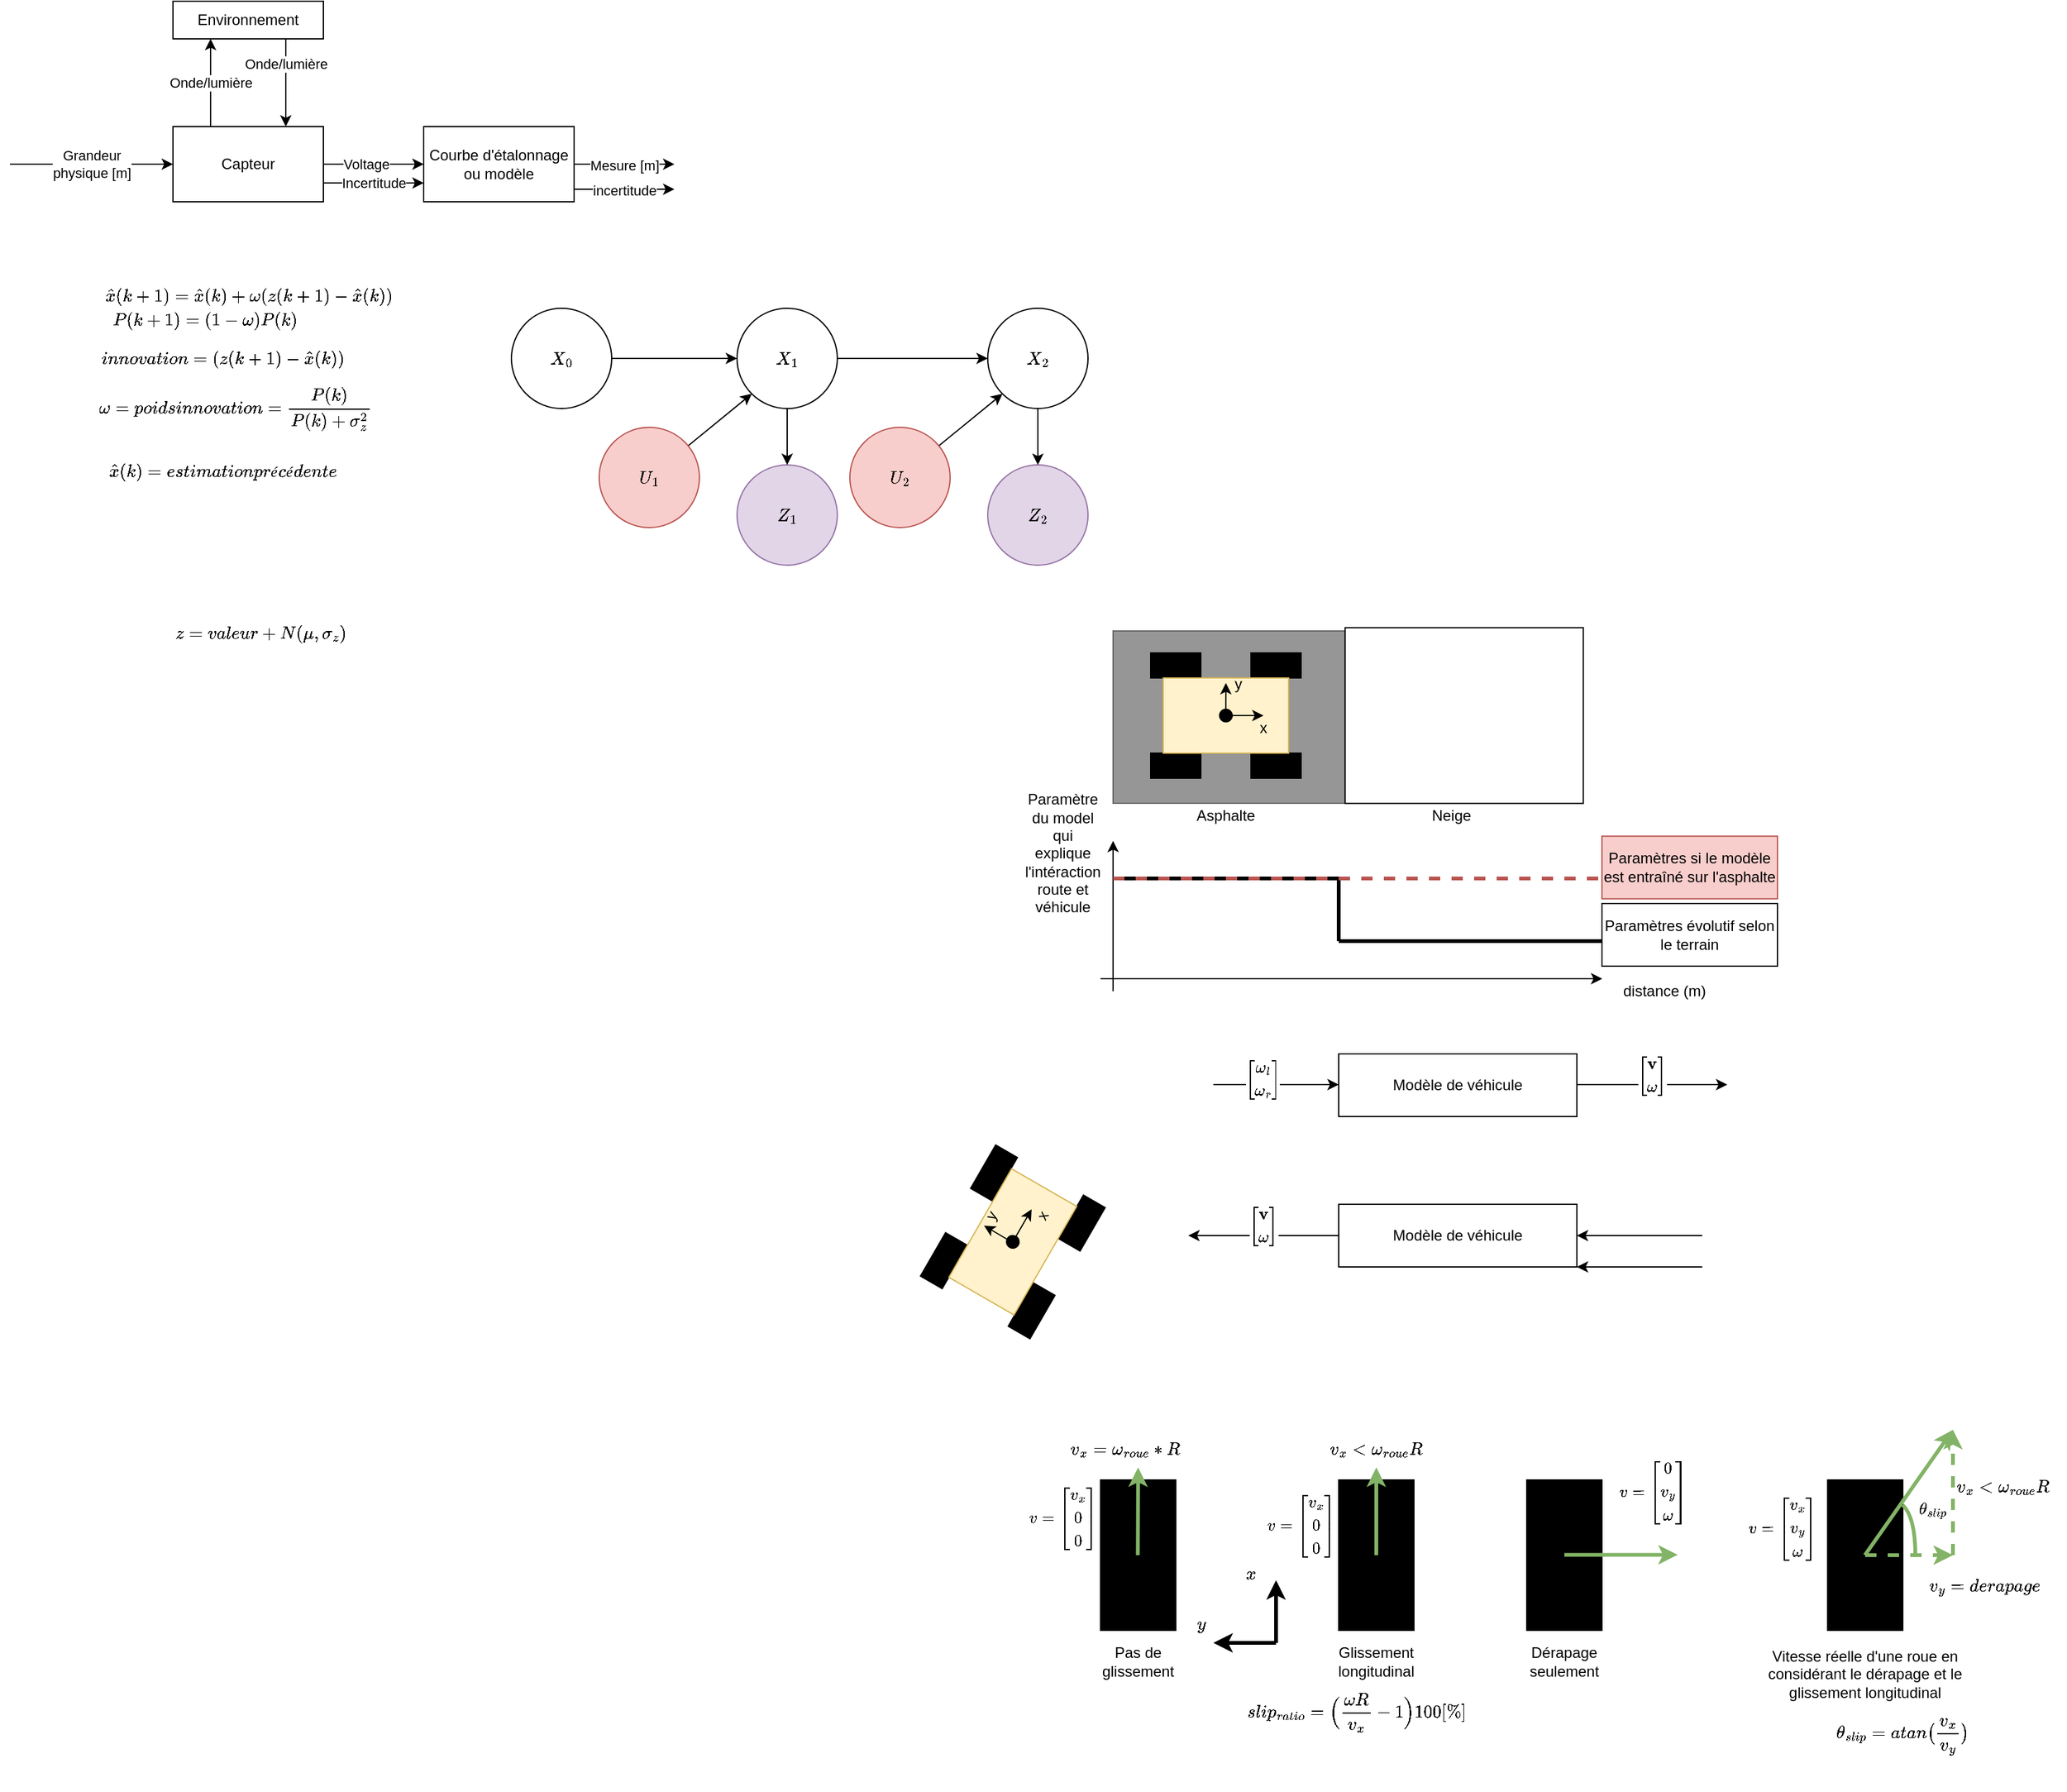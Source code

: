 <mxfile version="20.8.5" type="github">
  <diagram id="xbzJvvQROZEklqqwHJPy" name="Page-1">
    <mxGraphModel dx="1766" dy="650" grid="1" gridSize="10" guides="1" tooltips="1" connect="1" arrows="1" fold="1" page="1" pageScale="1" pageWidth="827" pageHeight="1169" math="1" shadow="0">
      <root>
        <mxCell id="0" />
        <mxCell id="1" parent="0" />
        <mxCell id="_u33kkMeH_GjYBAgUgvF-1" value="" style="rounded=0;whiteSpace=wrap;html=1;rotation=90;fillColor=#969696;fontColor=#333333;strokeColor=#666666;" parent="1" vertex="1">
          <mxGeometry x="116.25" y="556.25" width="137.5" height="190" as="geometry" />
        </mxCell>
        <mxCell id="_u33kkMeH_GjYBAgUgvF-3" value="" style="rounded=0;whiteSpace=wrap;html=1;rotation=90;" parent="1" vertex="1">
          <mxGeometry x="300" y="555" width="140.25" height="190" as="geometry" />
        </mxCell>
        <mxCell id="_u33kkMeH_GjYBAgUgvF-11" value="" style="group" parent="1" vertex="1" connectable="0">
          <mxGeometry x="120" y="600" width="120" height="100" as="geometry" />
        </mxCell>
        <mxCell id="_u33kkMeH_GjYBAgUgvF-4" value="" style="rounded=0;whiteSpace=wrap;html=1;fillColor=#000000;" parent="_u33kkMeH_GjYBAgUgvF-11" vertex="1">
          <mxGeometry width="40" height="20" as="geometry" />
        </mxCell>
        <mxCell id="_u33kkMeH_GjYBAgUgvF-5" value="" style="rounded=0;whiteSpace=wrap;html=1;fillColor=#000000;" parent="_u33kkMeH_GjYBAgUgvF-11" vertex="1">
          <mxGeometry x="80" width="40" height="20" as="geometry" />
        </mxCell>
        <mxCell id="_u33kkMeH_GjYBAgUgvF-8" value="" style="rounded=0;whiteSpace=wrap;html=1;fillColor=#000000;" parent="_u33kkMeH_GjYBAgUgvF-11" vertex="1">
          <mxGeometry y="80" width="40" height="20" as="geometry" />
        </mxCell>
        <mxCell id="_u33kkMeH_GjYBAgUgvF-9" value="" style="rounded=0;whiteSpace=wrap;html=1;fillColor=#000000;" parent="_u33kkMeH_GjYBAgUgvF-11" vertex="1">
          <mxGeometry x="80" y="80" width="40" height="20" as="geometry" />
        </mxCell>
        <mxCell id="_u33kkMeH_GjYBAgUgvF-10" value="" style="rounded=0;whiteSpace=wrap;html=1;fillColor=#fff2cc;strokeColor=#d6b656;" parent="_u33kkMeH_GjYBAgUgvF-11" vertex="1">
          <mxGeometry x="10" y="20" width="100" height="60" as="geometry" />
        </mxCell>
        <mxCell id="_u33kkMeH_GjYBAgUgvF-27" value="" style="ellipse;whiteSpace=wrap;html=1;aspect=fixed;fillColor=#000000;" parent="_u33kkMeH_GjYBAgUgvF-11" vertex="1">
          <mxGeometry x="55" y="45" width="10" height="10" as="geometry" />
        </mxCell>
        <mxCell id="_u33kkMeH_GjYBAgUgvF-35" value="" style="endArrow=classic;html=1;rounded=0;" parent="_u33kkMeH_GjYBAgUgvF-11" source="_u33kkMeH_GjYBAgUgvF-27" edge="1">
          <mxGeometry width="50" height="50" relative="1" as="geometry">
            <mxPoint x="90" y="120" as="sourcePoint" />
            <mxPoint x="90" y="50" as="targetPoint" />
          </mxGeometry>
        </mxCell>
        <mxCell id="_u33kkMeH_GjYBAgUgvF-36" value="" style="endArrow=classic;html=1;rounded=0;" parent="_u33kkMeH_GjYBAgUgvF-11" edge="1">
          <mxGeometry x="-1" y="15" width="50" height="50" relative="1" as="geometry">
            <mxPoint x="59.88" y="55.0" as="sourcePoint" />
            <mxPoint x="60" y="24" as="targetPoint" />
            <mxPoint as="offset" />
          </mxGeometry>
        </mxCell>
        <mxCell id="_u33kkMeH_GjYBAgUgvF-37" value="x" style="text;html=1;strokeColor=none;fillColor=none;align=center;verticalAlign=middle;whiteSpace=wrap;rounded=0;" parent="_u33kkMeH_GjYBAgUgvF-11" vertex="1">
          <mxGeometry x="60" y="45" width="60" height="30" as="geometry" />
        </mxCell>
        <mxCell id="_u33kkMeH_GjYBAgUgvF-38" value="y" style="text;html=1;strokeColor=none;fillColor=none;align=center;verticalAlign=middle;whiteSpace=wrap;rounded=0;" parent="_u33kkMeH_GjYBAgUgvF-11" vertex="1">
          <mxGeometry x="40" y="10" width="60" height="30" as="geometry" />
        </mxCell>
        <mxCell id="_u33kkMeH_GjYBAgUgvF-12" value="" style="endArrow=classic;html=1;rounded=0;" parent="1" edge="1">
          <mxGeometry width="50" height="50" relative="1" as="geometry">
            <mxPoint x="80" y="860" as="sourcePoint" />
            <mxPoint x="480.25" y="860" as="targetPoint" />
          </mxGeometry>
        </mxCell>
        <mxCell id="_u33kkMeH_GjYBAgUgvF-13" value="" style="endArrow=classic;html=1;rounded=0;" parent="1" edge="1">
          <mxGeometry width="50" height="50" relative="1" as="geometry">
            <mxPoint x="90" y="870" as="sourcePoint" />
            <mxPoint x="90" y="750" as="targetPoint" />
          </mxGeometry>
        </mxCell>
        <mxCell id="_u33kkMeH_GjYBAgUgvF-14" value="Paramètre du model qui explique l&#39;intéraction route et véhicule" style="text;html=1;strokeColor=none;fillColor=none;align=center;verticalAlign=middle;whiteSpace=wrap;rounded=0;" parent="1" vertex="1">
          <mxGeometry x="20" y="720" width="60" height="80" as="geometry" />
        </mxCell>
        <mxCell id="_u33kkMeH_GjYBAgUgvF-15" value="distance (m)" style="text;html=1;strokeColor=none;fillColor=none;align=center;verticalAlign=middle;whiteSpace=wrap;rounded=0;" parent="1" vertex="1">
          <mxGeometry x="480" y="860" width="100" height="20" as="geometry" />
        </mxCell>
        <mxCell id="_u33kkMeH_GjYBAgUgvF-16" value="Neige" style="text;html=1;strokeColor=none;fillColor=none;align=center;verticalAlign=middle;whiteSpace=wrap;rounded=0;" parent="1" vertex="1">
          <mxGeometry x="330" y="715" width="60" height="30" as="geometry" />
        </mxCell>
        <mxCell id="_u33kkMeH_GjYBAgUgvF-17" value="Asphalte" style="text;html=1;strokeColor=none;fillColor=none;align=center;verticalAlign=middle;whiteSpace=wrap;rounded=0;" parent="1" vertex="1">
          <mxGeometry x="150" y="715" width="60" height="30" as="geometry" />
        </mxCell>
        <mxCell id="_u33kkMeH_GjYBAgUgvF-18" value="" style="endArrow=none;html=1;rounded=0;strokeWidth=3;" parent="1" edge="1">
          <mxGeometry width="50" height="50" relative="1" as="geometry">
            <mxPoint x="90" y="780" as="sourcePoint" />
            <mxPoint x="270" y="780" as="targetPoint" />
          </mxGeometry>
        </mxCell>
        <mxCell id="_u33kkMeH_GjYBAgUgvF-19" value="" style="endArrow=none;html=1;rounded=0;strokeWidth=3;" parent="1" edge="1">
          <mxGeometry width="50" height="50" relative="1" as="geometry">
            <mxPoint x="270" y="830" as="sourcePoint" />
            <mxPoint x="480" y="830" as="targetPoint" />
          </mxGeometry>
        </mxCell>
        <mxCell id="_u33kkMeH_GjYBAgUgvF-20" value="" style="endArrow=none;html=1;rounded=0;strokeWidth=3;" parent="1" edge="1">
          <mxGeometry width="50" height="50" relative="1" as="geometry">
            <mxPoint x="270" y="830" as="sourcePoint" />
            <mxPoint x="270" y="780" as="targetPoint" />
          </mxGeometry>
        </mxCell>
        <mxCell id="_u33kkMeH_GjYBAgUgvF-50" value="" style="endArrow=none;html=1;rounded=0;strokeWidth=3;fillColor=#f8cecc;strokeColor=#b85450;dashed=1;" parent="1" edge="1">
          <mxGeometry width="50" height="50" relative="1" as="geometry">
            <mxPoint x="90" y="780" as="sourcePoint" />
            <mxPoint x="480" y="780" as="targetPoint" />
          </mxGeometry>
        </mxCell>
        <mxCell id="_u33kkMeH_GjYBAgUgvF-51" value="Paramètres si le modèle est entraîné sur l&#39;asphalte" style="text;html=1;strokeColor=#b85450;fillColor=#f8cecc;align=center;verticalAlign=middle;whiteSpace=wrap;rounded=0;" parent="1" vertex="1">
          <mxGeometry x="480" y="746.25" width="140" height="50" as="geometry" />
        </mxCell>
        <mxCell id="_u33kkMeH_GjYBAgUgvF-52" value="Paramètres évolutif selon le terrain" style="text;html=1;align=center;verticalAlign=middle;whiteSpace=wrap;rounded=0;strokeColor=default;fillColor=default;" parent="1" vertex="1">
          <mxGeometry x="480" y="800" width="140" height="50" as="geometry" />
        </mxCell>
        <mxCell id="hM9hAGtArGgsAycG0NxB-7" value="" style="group;rotation=-60;" parent="1" vertex="1" connectable="0">
          <mxGeometry x="-50" y="1020" width="120" height="100" as="geometry" />
        </mxCell>
        <mxCell id="hM9hAGtArGgsAycG0NxB-8" value="" style="rounded=0;whiteSpace=wrap;html=1;fillColor=#000000;rotation=-60;" parent="hM9hAGtArGgsAycG0NxB-7" vertex="1">
          <mxGeometry x="-15" y="55" width="40" height="20" as="geometry" />
        </mxCell>
        <mxCell id="hM9hAGtArGgsAycG0NxB-9" value="" style="rounded=0;whiteSpace=wrap;html=1;fillColor=#000000;rotation=-60;" parent="hM9hAGtArGgsAycG0NxB-7" vertex="1">
          <mxGeometry x="25" y="-15" width="40" height="20" as="geometry" />
        </mxCell>
        <mxCell id="hM9hAGtArGgsAycG0NxB-10" value="" style="rounded=0;whiteSpace=wrap;html=1;fillColor=#000000;rotation=-60;" parent="hM9hAGtArGgsAycG0NxB-7" vertex="1">
          <mxGeometry x="55" y="95" width="40" height="20" as="geometry" />
        </mxCell>
        <mxCell id="hM9hAGtArGgsAycG0NxB-11" value="" style="rounded=0;whiteSpace=wrap;html=1;fillColor=#000000;rotation=-60;" parent="hM9hAGtArGgsAycG0NxB-7" vertex="1">
          <mxGeometry x="95" y="25" width="40" height="20" as="geometry" />
        </mxCell>
        <mxCell id="hM9hAGtArGgsAycG0NxB-12" value="" style="rounded=0;whiteSpace=wrap;html=1;fillColor=#fff2cc;strokeColor=#d6b656;rotation=-60;" parent="hM9hAGtArGgsAycG0NxB-7" vertex="1">
          <mxGeometry x="10" y="20" width="100" height="60" as="geometry" />
        </mxCell>
        <mxCell id="hM9hAGtArGgsAycG0NxB-13" value="" style="ellipse;whiteSpace=wrap;html=1;aspect=fixed;fillColor=#000000;rotation=-60;" parent="hM9hAGtArGgsAycG0NxB-7" vertex="1">
          <mxGeometry x="55" y="45" width="10" height="10" as="geometry" />
        </mxCell>
        <mxCell id="hM9hAGtArGgsAycG0NxB-14" value="" style="endArrow=classic;html=1;rounded=0;" parent="hM9hAGtArGgsAycG0NxB-7" source="hM9hAGtArGgsAycG0NxB-13" edge="1">
          <mxGeometry width="50" height="50" relative="1" as="geometry">
            <mxPoint x="136" y="59" as="sourcePoint" />
            <mxPoint x="75" y="24" as="targetPoint" />
          </mxGeometry>
        </mxCell>
        <mxCell id="hM9hAGtArGgsAycG0NxB-15" value="" style="endArrow=classic;html=1;rounded=0;" parent="hM9hAGtArGgsAycG0NxB-7" edge="1">
          <mxGeometry x="-1" y="15" width="50" height="50" relative="1" as="geometry">
            <mxPoint x="64" y="53" as="sourcePoint" />
            <mxPoint x="37" y="37" as="targetPoint" />
            <mxPoint as="offset" />
          </mxGeometry>
        </mxCell>
        <mxCell id="hM9hAGtArGgsAycG0NxB-16" value="x" style="text;html=1;strokeColor=none;fillColor=none;align=center;verticalAlign=middle;whiteSpace=wrap;rounded=0;rotation=-60;" parent="hM9hAGtArGgsAycG0NxB-7" vertex="1">
          <mxGeometry x="54" y="14" width="60" height="30" as="geometry" />
        </mxCell>
        <mxCell id="hM9hAGtArGgsAycG0NxB-17" value="y" style="text;html=1;strokeColor=none;fillColor=none;align=center;verticalAlign=middle;whiteSpace=wrap;rounded=0;rotation=-60;" parent="hM9hAGtArGgsAycG0NxB-7" vertex="1">
          <mxGeometry x="13" y="14" width="60" height="30" as="geometry" />
        </mxCell>
        <mxCell id="hM9hAGtArGgsAycG0NxB-18" value="Modèle de véhicule" style="rounded=0;whiteSpace=wrap;html=1;" parent="1" vertex="1">
          <mxGeometry x="270" y="1040" width="190" height="50" as="geometry" />
        </mxCell>
        <mxCell id="hM9hAGtArGgsAycG0NxB-19" value="" style="endArrow=none;html=1;rounded=0;entryX=0;entryY=0.5;entryDx=0;entryDy=0;endFill=0;startArrow=classic;startFill=1;" parent="1" target="hM9hAGtArGgsAycG0NxB-18" edge="1">
          <mxGeometry width="50" height="50" relative="1" as="geometry">
            <mxPoint x="150" y="1065.0" as="sourcePoint" />
            <mxPoint x="200" y="1050" as="targetPoint" />
          </mxGeometry>
        </mxCell>
        <mxCell id="hM9hAGtArGgsAycG0NxB-20" value="&lt;div&gt;$$\begin{bmatrix} \textbf{v} \\ \omega \end{bmatrix}$$&lt;/div&gt;&lt;div&gt;&lt;br&gt;&lt;br&gt;&lt;/div&gt;" style="edgeLabel;html=1;align=center;verticalAlign=middle;resizable=0;points=[];" parent="hM9hAGtArGgsAycG0NxB-19" vertex="1" connectable="0">
          <mxGeometry x="-0.437" y="3" relative="1" as="geometry">
            <mxPoint x="26" y="8" as="offset" />
          </mxGeometry>
        </mxCell>
        <mxCell id="hM9hAGtArGgsAycG0NxB-21" value="" style="endArrow=none;html=1;rounded=0;exitX=1;exitY=0.5;exitDx=0;exitDy=0;startArrow=classic;startFill=1;endFill=0;" parent="1" source="hM9hAGtArGgsAycG0NxB-18" edge="1">
          <mxGeometry width="50" height="50" relative="1" as="geometry">
            <mxPoint x="530" y="1090" as="sourcePoint" />
            <mxPoint x="560" y="1065.0" as="targetPoint" />
          </mxGeometry>
        </mxCell>
        <mxCell id="hM9hAGtArGgsAycG0NxB-22" value="" style="endArrow=none;html=1;rounded=0;exitX=1;exitY=0.5;exitDx=0;exitDy=0;startArrow=classic;startFill=1;endFill=0;" parent="1" edge="1">
          <mxGeometry width="50" height="50" relative="1" as="geometry">
            <mxPoint x="460" y="1090.0" as="sourcePoint" />
            <mxPoint x="560" y="1090.0" as="targetPoint" />
          </mxGeometry>
        </mxCell>
        <mxCell id="rAYKp1PFXodsirJzPJTn-1" value="" style="rounded=0;whiteSpace=wrap;html=1;rotation=-90;fillColor=#000000;" parent="1" vertex="1">
          <mxGeometry x="50" y="1290" width="120" height="60" as="geometry" />
        </mxCell>
        <mxCell id="rAYKp1PFXodsirJzPJTn-2" value="" style="endArrow=classic;html=1;rounded=0;strokeWidth=3;fillColor=#d5e8d4;strokeColor=#82b366;" parent="1" edge="1">
          <mxGeometry width="50" height="50" relative="1" as="geometry">
            <mxPoint x="109.71" y="1320" as="sourcePoint" />
            <mxPoint x="110" y="1250" as="targetPoint" />
          </mxGeometry>
        </mxCell>
        <mxCell id="rAYKp1PFXodsirJzPJTn-4" value="$$ v = \begin{bmatrix} v_x \\ 0 \\ 0 \end{bmatrix}$$" style="edgeLabel;html=1;align=center;verticalAlign=middle;resizable=0;points=[];" parent="rAYKp1PFXodsirJzPJTn-2" vertex="1" connectable="0">
          <mxGeometry x="-0.144" y="-2" relative="1" as="geometry">
            <mxPoint x="-62" as="offset" />
          </mxGeometry>
        </mxCell>
        <mxCell id="rAYKp1PFXodsirJzPJTn-5" value="Pas de glissement" style="text;html=1;strokeColor=none;fillColor=none;align=center;verticalAlign=middle;whiteSpace=wrap;rounded=0;" parent="1" vertex="1">
          <mxGeometry x="70" y="1390" width="80" height="30" as="geometry" />
        </mxCell>
        <mxCell id="rAYKp1PFXodsirJzPJTn-8" value="$$v_x = \omega_{roue} * R $$" style="text;html=1;strokeColor=none;fillColor=none;align=center;verticalAlign=middle;whiteSpace=wrap;rounded=0;" parent="1" vertex="1">
          <mxGeometry x="70" y="1220" width="60" height="30" as="geometry" />
        </mxCell>
        <mxCell id="rAYKp1PFXodsirJzPJTn-9" value="c" style="rounded=0;whiteSpace=wrap;html=1;rotation=-90;fillColor=#000000;" parent="1" vertex="1">
          <mxGeometry x="240" y="1290" width="120" height="60" as="geometry" />
        </mxCell>
        <mxCell id="rAYKp1PFXodsirJzPJTn-10" value="" style="endArrow=classic;html=1;rounded=0;strokeWidth=3;fillColor=#d5e8d4;strokeColor=#82b366;" parent="1" edge="1">
          <mxGeometry width="50" height="50" relative="1" as="geometry">
            <mxPoint x="300" y="1320" as="sourcePoint" />
            <mxPoint x="300" y="1250" as="targetPoint" />
          </mxGeometry>
        </mxCell>
        <mxCell id="rAYKp1PFXodsirJzPJTn-11" value="$$ v = \begin{bmatrix} v_x \\ 0 \\ 0 \end{bmatrix}$$" style="edgeLabel;html=1;align=center;verticalAlign=middle;resizable=0;points=[];" parent="rAYKp1PFXodsirJzPJTn-10" vertex="1" connectable="0">
          <mxGeometry x="-0.144" y="-2" relative="1" as="geometry">
            <mxPoint x="-62" y="6" as="offset" />
          </mxGeometry>
        </mxCell>
        <mxCell id="rAYKp1PFXodsirJzPJTn-12" value="Glissement longitudinal" style="text;html=1;strokeColor=none;fillColor=none;align=center;verticalAlign=middle;whiteSpace=wrap;rounded=0;" parent="1" vertex="1">
          <mxGeometry x="260" y="1390" width="80" height="30" as="geometry" />
        </mxCell>
        <mxCell id="rAYKp1PFXodsirJzPJTn-13" value="$$v_x &amp;lt; \omega_{roue} R$$" style="text;html=1;strokeColor=none;fillColor=none;align=center;verticalAlign=middle;whiteSpace=wrap;rounded=0;" parent="1" vertex="1">
          <mxGeometry x="270" y="1220" width="60" height="30" as="geometry" />
        </mxCell>
        <mxCell id="rAYKp1PFXodsirJzPJTn-14" value="c" style="rounded=0;whiteSpace=wrap;html=1;rotation=-90;fillColor=#000000;" parent="1" vertex="1">
          <mxGeometry x="390" y="1290" width="120" height="60" as="geometry" />
        </mxCell>
        <mxCell id="rAYKp1PFXodsirJzPJTn-16" value="Dérapage seulement" style="text;html=1;strokeColor=none;fillColor=none;align=center;verticalAlign=middle;whiteSpace=wrap;rounded=0;" parent="1" vertex="1">
          <mxGeometry x="410" y="1390" width="80" height="30" as="geometry" />
        </mxCell>
        <mxCell id="rAYKp1PFXodsirJzPJTn-20" value="" style="endArrow=classic;html=1;rounded=0;strokeWidth=3;fillColor=#d5e8d4;strokeColor=#82b366;" parent="1" edge="1">
          <mxGeometry width="50" height="50" relative="1" as="geometry">
            <mxPoint x="450" y="1319.71" as="sourcePoint" />
            <mxPoint x="540.48" y="1319.71" as="targetPoint" />
          </mxGeometry>
        </mxCell>
        <mxCell id="rAYKp1PFXodsirJzPJTn-21" value="$$ v = \begin{bmatrix} 0 \\ v_y \\ \omega \end{bmatrix}$$" style="edgeLabel;html=1;align=center;verticalAlign=middle;resizable=0;points=[];" parent="rAYKp1PFXodsirJzPJTn-20" vertex="1" connectable="0">
          <mxGeometry x="-0.144" y="-2" relative="1" as="geometry">
            <mxPoint x="31" y="-52" as="offset" />
          </mxGeometry>
        </mxCell>
        <mxCell id="rAYKp1PFXodsirJzPJTn-36" value="c" style="rounded=0;whiteSpace=wrap;html=1;rotation=-90;fillColor=#000000;" parent="1" vertex="1">
          <mxGeometry x="630" y="1290" width="120" height="60" as="geometry" />
        </mxCell>
        <mxCell id="rAYKp1PFXodsirJzPJTn-39" value="Vitesse réelle d&#39;une roue en considérant le dérapage et le glissement longitudinal" style="text;html=1;strokeColor=none;fillColor=none;align=center;verticalAlign=middle;whiteSpace=wrap;rounded=0;" parent="1" vertex="1">
          <mxGeometry x="610" y="1400" width="160" height="30" as="geometry" />
        </mxCell>
        <mxCell id="rAYKp1PFXodsirJzPJTn-40" value="$$v_x &amp;lt; \omega_{roue} R&amp;nbsp; $$" style="text;html=1;strokeColor=none;fillColor=none;align=center;verticalAlign=middle;whiteSpace=wrap;rounded=0;" parent="1" vertex="1">
          <mxGeometry x="770" y="1250" width="60" height="30" as="geometry" />
        </mxCell>
        <mxCell id="rAYKp1PFXodsirJzPJTn-47" value="" style="group" parent="1" vertex="1" connectable="0">
          <mxGeometry x="689.76" y="1220" width="70.24" height="100" as="geometry" />
        </mxCell>
        <mxCell id="rAYKp1PFXodsirJzPJTn-43" value="" style="endArrow=classic;html=1;rounded=0;strokeWidth=3;fillColor=#d5e8d4;strokeColor=#82b366;dashed=1;" parent="rAYKp1PFXodsirJzPJTn-47" edge="1">
          <mxGeometry width="50" height="50" relative="1" as="geometry">
            <mxPoint x="70.24" y="100" as="sourcePoint" />
            <mxPoint x="70.24" as="targetPoint" />
          </mxGeometry>
        </mxCell>
        <mxCell id="rAYKp1PFXodsirJzPJTn-37" value="" style="endArrow=classic;html=1;rounded=0;strokeWidth=3;fillColor=#d5e8d4;strokeColor=#82b366;" parent="rAYKp1PFXodsirJzPJTn-47" edge="1">
          <mxGeometry width="50" height="50" relative="1" as="geometry">
            <mxPoint y="100" as="sourcePoint" />
            <mxPoint x="70.24" as="targetPoint" />
          </mxGeometry>
        </mxCell>
        <mxCell id="rAYKp1PFXodsirJzPJTn-38" value="$$ v = \begin{bmatrix} v_x \\ v_y \\ \omega \end{bmatrix}$$" style="edgeLabel;html=1;align=center;verticalAlign=middle;resizable=0;points=[];" parent="rAYKp1PFXodsirJzPJTn-37" vertex="1" connectable="0">
          <mxGeometry x="-0.144" y="-2" relative="1" as="geometry">
            <mxPoint x="-98" y="21" as="offset" />
          </mxGeometry>
        </mxCell>
        <mxCell id="rAYKp1PFXodsirJzPJTn-44" value="" style="endArrow=classic;html=1;rounded=0;strokeWidth=3;fillColor=#d5e8d4;strokeColor=#82b366;dashed=1;" parent="rAYKp1PFXodsirJzPJTn-47" edge="1">
          <mxGeometry width="50" height="50" relative="1" as="geometry">
            <mxPoint x="0.24" y="100" as="sourcePoint" />
            <mxPoint x="70.24" y="100" as="targetPoint" />
          </mxGeometry>
        </mxCell>
        <mxCell id="rAYKp1PFXodsirJzPJTn-49" value="$$v_y = derapage$$ " style="text;html=1;align=center;verticalAlign=middle;resizable=0;points=[];autosize=1;strokeColor=none;fillColor=none;" parent="1" vertex="1">
          <mxGeometry x="720" y="1330" width="130" height="30" as="geometry" />
        </mxCell>
        <mxCell id="rAYKp1PFXodsirJzPJTn-54" value="" style="group" parent="1" vertex="1" connectable="0">
          <mxGeometry x="130" y="1320" width="100" height="70" as="geometry" />
        </mxCell>
        <mxCell id="rAYKp1PFXodsirJzPJTn-50" value="" style="endArrow=classic;html=1;rounded=0;strokeWidth=3;" parent="rAYKp1PFXodsirJzPJTn-54" edge="1">
          <mxGeometry width="50" height="50" relative="1" as="geometry">
            <mxPoint x="90" y="70" as="sourcePoint" />
            <mxPoint x="40" y="70" as="targetPoint" />
          </mxGeometry>
        </mxCell>
        <mxCell id="rAYKp1PFXodsirJzPJTn-51" value="" style="endArrow=classic;html=1;rounded=0;strokeWidth=3;" parent="rAYKp1PFXodsirJzPJTn-54" edge="1">
          <mxGeometry width="50" height="50" relative="1" as="geometry">
            <mxPoint x="90" y="70" as="sourcePoint" />
            <mxPoint x="90" y="20" as="targetPoint" />
          </mxGeometry>
        </mxCell>
        <mxCell id="rAYKp1PFXodsirJzPJTn-52" value="$$x$$" style="text;html=1;strokeColor=none;fillColor=none;align=center;verticalAlign=middle;whiteSpace=wrap;rounded=0;" parent="rAYKp1PFXodsirJzPJTn-54" vertex="1">
          <mxGeometry x="40" width="60" height="30" as="geometry" />
        </mxCell>
        <mxCell id="rAYKp1PFXodsirJzPJTn-53" value="$$y$$" style="text;html=1;align=center;verticalAlign=middle;resizable=0;points=[];autosize=1;strokeColor=none;fillColor=none;" parent="rAYKp1PFXodsirJzPJTn-54" vertex="1">
          <mxGeometry y="40" width="60" height="30" as="geometry" />
        </mxCell>
        <mxCell id="rAYKp1PFXodsirJzPJTn-56" value="" style="curved=1;endArrow=none;html=1;rounded=0;strokeWidth=3;startArrow=none;startFill=0;endFill=0;fillColor=#d5e8d4;strokeColor=#82b366;" parent="1" edge="1">
          <mxGeometry width="50" height="50" relative="1" as="geometry">
            <mxPoint x="730" y="1320" as="sourcePoint" />
            <mxPoint x="720" y="1280" as="targetPoint" />
            <Array as="points">
              <mxPoint x="730" y="1290" />
            </Array>
          </mxGeometry>
        </mxCell>
        <mxCell id="rAYKp1PFXodsirJzPJTn-57" value="$$&amp;nbsp; \theta_{slip}$$" style="edgeLabel;html=1;align=center;verticalAlign=middle;resizable=0;points=[];" parent="rAYKp1PFXodsirJzPJTn-56" vertex="1" connectable="0">
          <mxGeometry x="0.151" y="2" relative="1" as="geometry">
            <mxPoint x="16" y="-11" as="offset" />
          </mxGeometry>
        </mxCell>
        <mxCell id="rAYKp1PFXodsirJzPJTn-58" value="&lt;div&gt;$$slip_{ratio} = \Bigl( \frac{ \omega R}{v_x} -1 \Bigl)&amp;nbsp; 100 [\%] $$&lt;/div&gt;" style="text;html=1;strokeColor=none;fillColor=none;align=center;verticalAlign=middle;whiteSpace=wrap;rounded=0;" parent="1" vertex="1">
          <mxGeometry x="253.75" y="1430" width="60" height="30" as="geometry" />
        </mxCell>
        <mxCell id="rAYKp1PFXodsirJzPJTn-61" value="$$ \theta_{slip} = atan \bigl( \frac {v_x}{v_y} \bigl) $$" style="text;html=1;strokeColor=none;fillColor=none;align=center;verticalAlign=middle;whiteSpace=wrap;rounded=0;" parent="1" vertex="1">
          <mxGeometry x="689.76" y="1450" width="60" height="30" as="geometry" />
        </mxCell>
        <mxCell id="rAYKp1PFXodsirJzPJTn-62" value="" style="endArrow=classic;html=1;rounded=0;exitX=1;exitY=0.5;exitDx=0;exitDy=0;" parent="1" edge="1">
          <mxGeometry width="50" height="50" relative="1" as="geometry">
            <mxPoint x="170" y="944.5" as="sourcePoint" />
            <mxPoint x="270" y="944.5" as="targetPoint" />
          </mxGeometry>
        </mxCell>
        <mxCell id="rAYKp1PFXodsirJzPJTn-63" value="&lt;div&gt;$$\begin{bmatrix} \omega_l \\ \omega_r \end{bmatrix}$$&lt;/div&gt;&lt;div&gt;&lt;br&gt;&lt;br&gt;&lt;br&gt;&lt;/div&gt;" style="edgeLabel;html=1;align=center;verticalAlign=middle;resizable=0;points=[];" parent="rAYKp1PFXodsirJzPJTn-62" vertex="1" connectable="0">
          <mxGeometry x="-0.223" y="-1" relative="1" as="geometry">
            <mxPoint y="14" as="offset" />
          </mxGeometry>
        </mxCell>
        <mxCell id="hM9hAGtArGgsAycG0NxB-1" value="Modèle de véhicule" style="rounded=0;whiteSpace=wrap;html=1;" parent="1" vertex="1">
          <mxGeometry x="270" y="920" width="190" height="50" as="geometry" />
        </mxCell>
        <mxCell id="rAYKp1PFXodsirJzPJTn-64" value="" style="endArrow=classic;html=1;rounded=0;entryX=0;entryY=0.5;entryDx=0;entryDy=0;" parent="1" edge="1">
          <mxGeometry width="50" height="50" relative="1" as="geometry">
            <mxPoint x="460" y="944.5" as="sourcePoint" />
            <mxPoint x="580" y="944.5" as="targetPoint" />
          </mxGeometry>
        </mxCell>
        <mxCell id="rAYKp1PFXodsirJzPJTn-65" value="&lt;div&gt;$$\begin{bmatrix} \textbf{v} \\ \omega \end{bmatrix}$$&lt;/div&gt;&lt;div&gt;&lt;br&gt;&lt;br&gt;&lt;/div&gt;" style="edgeLabel;html=1;align=center;verticalAlign=middle;resizable=0;points=[];" parent="rAYKp1PFXodsirJzPJTn-64" vertex="1" connectable="0">
          <mxGeometry x="-0.437" y="3" relative="1" as="geometry">
            <mxPoint x="26" y="8" as="offset" />
          </mxGeometry>
        </mxCell>
        <mxCell id="R2D5xYTk3tAo-KN3pnE3-7" value="Onde/lumière" style="edgeStyle=orthogonalEdgeStyle;rounded=0;orthogonalLoop=1;jettySize=auto;html=1;entryX=0.25;entryY=1;entryDx=0;entryDy=0;" edge="1" parent="1" source="R2D5xYTk3tAo-KN3pnE3-1" target="R2D5xYTk3tAo-KN3pnE3-6">
          <mxGeometry relative="1" as="geometry">
            <Array as="points">
              <mxPoint x="-630" y="130" />
              <mxPoint x="-630" y="130" />
            </Array>
          </mxGeometry>
        </mxCell>
        <mxCell id="R2D5xYTk3tAo-KN3pnE3-9" style="edgeStyle=orthogonalEdgeStyle;rounded=0;orthogonalLoop=1;jettySize=auto;html=1;entryX=0;entryY=0.5;entryDx=0;entryDy=0;" edge="1" parent="1" source="R2D5xYTk3tAo-KN3pnE3-1" target="R2D5xYTk3tAo-KN3pnE3-11">
          <mxGeometry relative="1" as="geometry">
            <mxPoint x="-460" y="210" as="targetPoint" />
          </mxGeometry>
        </mxCell>
        <mxCell id="R2D5xYTk3tAo-KN3pnE3-10" value="Voltage " style="edgeLabel;html=1;align=center;verticalAlign=middle;resizable=0;points=[];" vertex="1" connectable="0" parent="R2D5xYTk3tAo-KN3pnE3-9">
          <mxGeometry x="-0.305" relative="1" as="geometry">
            <mxPoint x="6" as="offset" />
          </mxGeometry>
        </mxCell>
        <mxCell id="R2D5xYTk3tAo-KN3pnE3-14" style="edgeStyle=orthogonalEdgeStyle;rounded=0;orthogonalLoop=1;jettySize=auto;html=1;entryX=0;entryY=0.75;entryDx=0;entryDy=0;" edge="1" parent="1" source="R2D5xYTk3tAo-KN3pnE3-1" target="R2D5xYTk3tAo-KN3pnE3-11">
          <mxGeometry relative="1" as="geometry">
            <Array as="points">
              <mxPoint x="-520" y="225" />
              <mxPoint x="-520" y="225" />
            </Array>
          </mxGeometry>
        </mxCell>
        <mxCell id="R2D5xYTk3tAo-KN3pnE3-15" value="Incertitude" style="edgeLabel;html=1;align=center;verticalAlign=middle;resizable=0;points=[];" vertex="1" connectable="0" parent="R2D5xYTk3tAo-KN3pnE3-14">
          <mxGeometry x="-0.376" relative="1" as="geometry">
            <mxPoint x="15" as="offset" />
          </mxGeometry>
        </mxCell>
        <mxCell id="R2D5xYTk3tAo-KN3pnE3-1" value="Capteur" style="rounded=0;whiteSpace=wrap;html=1;" vertex="1" parent="1">
          <mxGeometry x="-660" y="180" width="120" height="60" as="geometry" />
        </mxCell>
        <mxCell id="R2D5xYTk3tAo-KN3pnE3-2" value="Grandeur &lt;br&gt;physique [m]" style="endArrow=classic;html=1;rounded=0;entryX=0;entryY=0.5;entryDx=0;entryDy=0;" edge="1" parent="1" target="R2D5xYTk3tAo-KN3pnE3-1">
          <mxGeometry width="50" height="50" relative="1" as="geometry">
            <mxPoint x="-790" y="210" as="sourcePoint" />
            <mxPoint x="-700" y="200" as="targetPoint" />
          </mxGeometry>
        </mxCell>
        <mxCell id="R2D5xYTk3tAo-KN3pnE3-8" value="Onde/lumière" style="edgeStyle=orthogonalEdgeStyle;rounded=0;orthogonalLoop=1;jettySize=auto;html=1;entryX=0.75;entryY=0;entryDx=0;entryDy=0;" edge="1" parent="1" source="R2D5xYTk3tAo-KN3pnE3-6" target="R2D5xYTk3tAo-KN3pnE3-1">
          <mxGeometry x="-0.429" relative="1" as="geometry">
            <Array as="points">
              <mxPoint x="-570" y="130" />
              <mxPoint x="-570" y="130" />
            </Array>
            <mxPoint as="offset" />
          </mxGeometry>
        </mxCell>
        <mxCell id="R2D5xYTk3tAo-KN3pnE3-6" value="Environnement" style="rounded=0;whiteSpace=wrap;html=1;" vertex="1" parent="1">
          <mxGeometry x="-660" y="80" width="120" height="30" as="geometry" />
        </mxCell>
        <mxCell id="R2D5xYTk3tAo-KN3pnE3-13" value="Mesure [m]" style="edgeStyle=orthogonalEdgeStyle;rounded=0;orthogonalLoop=1;jettySize=auto;html=1;" edge="1" parent="1" source="R2D5xYTk3tAo-KN3pnE3-11">
          <mxGeometry relative="1" as="geometry">
            <mxPoint x="-260" y="210" as="targetPoint" />
            <mxPoint as="offset" />
          </mxGeometry>
        </mxCell>
        <mxCell id="R2D5xYTk3tAo-KN3pnE3-18" style="edgeStyle=orthogonalEdgeStyle;rounded=0;orthogonalLoop=1;jettySize=auto;html=1;" edge="1" parent="1" source="R2D5xYTk3tAo-KN3pnE3-11">
          <mxGeometry relative="1" as="geometry">
            <mxPoint x="-260" y="230" as="targetPoint" />
            <Array as="points">
              <mxPoint x="-320" y="230" />
              <mxPoint x="-320" y="230" />
            </Array>
          </mxGeometry>
        </mxCell>
        <mxCell id="R2D5xYTk3tAo-KN3pnE3-19" value="incertitude" style="edgeLabel;html=1;align=center;verticalAlign=middle;resizable=0;points=[];" vertex="1" connectable="0" parent="R2D5xYTk3tAo-KN3pnE3-18">
          <mxGeometry x="-0.271" y="-1" relative="1" as="geometry">
            <mxPoint x="11" as="offset" />
          </mxGeometry>
        </mxCell>
        <mxCell id="R2D5xYTk3tAo-KN3pnE3-11" value="Courbe d&#39;étalonnage ou modèle" style="rounded=0;whiteSpace=wrap;html=1;" vertex="1" parent="1">
          <mxGeometry x="-460" y="180" width="120" height="60" as="geometry" />
        </mxCell>
        <mxCell id="R2D5xYTk3tAo-KN3pnE3-20" value="&amp;nbsp;" style="text;whiteSpace=wrap;html=1;" vertex="1" parent="1">
          <mxGeometry x="-490" y="200" width="40" height="40" as="geometry" />
        </mxCell>
        <mxCell id="R2D5xYTk3tAo-KN3pnE3-22" value="&amp;nbsp;" style="text;whiteSpace=wrap;html=1;" vertex="1" parent="1">
          <mxGeometry x="-510" y="260" width="40" height="40" as="geometry" />
        </mxCell>
        <mxCell id="R2D5xYTk3tAo-KN3pnE3-23" value="$$ \hat{x}(k+1)= \hat{x} (k) + \omega (z(k+1) - \hat{x} (k))$$" style="text;html=1;align=center;verticalAlign=middle;resizable=0;points=[];autosize=1;strokeColor=none;fillColor=none;" vertex="1" parent="1">
          <mxGeometry x="-770" y="300" width="340" height="30" as="geometry" />
        </mxCell>
        <mxCell id="R2D5xYTk3tAo-KN3pnE3-24" value="$$innovation = (z(k+1) - \hat{x} (k))$$" style="text;html=1;strokeColor=none;fillColor=none;align=center;verticalAlign=middle;whiteSpace=wrap;rounded=0;" vertex="1" parent="1">
          <mxGeometry x="-650" y="350" width="60" height="30" as="geometry" />
        </mxCell>
        <mxCell id="R2D5xYTk3tAo-KN3pnE3-26" value="$$ \omega = poids&amp;nbsp; innovation =&amp;nbsp; \frac{P(k)}{P(k)+\sigma_z^2}$$ " style="text;html=1;strokeColor=none;fillColor=none;align=center;verticalAlign=middle;whiteSpace=wrap;rounded=0;" vertex="1" parent="1">
          <mxGeometry x="-640" y="390" width="60" height="30" as="geometry" />
        </mxCell>
        <mxCell id="R2D5xYTk3tAo-KN3pnE3-28" value="$$\hat{x}(k) =estimation précédente$$" style="text;html=1;strokeColor=none;fillColor=none;align=center;verticalAlign=middle;whiteSpace=wrap;rounded=0;" vertex="1" parent="1">
          <mxGeometry x="-650" y="440" width="60" height="30" as="geometry" />
        </mxCell>
        <mxCell id="R2D5xYTk3tAo-KN3pnE3-33" value="$$ P(k+1) = (1-\omega) P(k)$$" style="text;html=1;align=center;verticalAlign=middle;resizable=0;points=[];autosize=1;strokeColor=none;fillColor=none;" vertex="1" parent="1">
          <mxGeometry x="-730" y="320" width="190" height="30" as="geometry" />
        </mxCell>
        <mxCell id="R2D5xYTk3tAo-KN3pnE3-34" value="$$z = valeur + N(\mu,\sigma_z)$$" style="text;html=1;align=center;verticalAlign=middle;resizable=0;points=[];autosize=1;strokeColor=none;fillColor=none;" vertex="1" parent="1">
          <mxGeometry x="-690" y="570" width="200" height="30" as="geometry" />
        </mxCell>
        <mxCell id="R2D5xYTk3tAo-KN3pnE3-35" value="$$X_0$$" style="ellipse;whiteSpace=wrap;html=1;aspect=fixed;" vertex="1" parent="1">
          <mxGeometry x="-390" y="325" width="80" height="80" as="geometry" />
        </mxCell>
        <mxCell id="R2D5xYTk3tAo-KN3pnE3-36" value="$$X_1$$" style="ellipse;whiteSpace=wrap;html=1;aspect=fixed;" vertex="1" parent="1">
          <mxGeometry x="-210" y="325" width="80" height="80" as="geometry" />
        </mxCell>
        <mxCell id="R2D5xYTk3tAo-KN3pnE3-40" style="edgeStyle=orthogonalEdgeStyle;rounded=0;orthogonalLoop=1;jettySize=auto;html=1;" edge="1" parent="1" source="R2D5xYTk3tAo-KN3pnE3-35" target="R2D5xYTk3tAo-KN3pnE3-36">
          <mxGeometry relative="1" as="geometry" />
        </mxCell>
        <mxCell id="R2D5xYTk3tAo-KN3pnE3-37" value="$$Z_1$$" style="ellipse;whiteSpace=wrap;html=1;aspect=fixed;fillColor=#e1d5e7;strokeColor=#9673a6;" vertex="1" parent="1">
          <mxGeometry x="-210" y="450" width="80" height="80" as="geometry" />
        </mxCell>
        <mxCell id="R2D5xYTk3tAo-KN3pnE3-42" value="" style="edgeStyle=none;rounded=0;orthogonalLoop=1;jettySize=auto;html=1;" edge="1" parent="1" source="R2D5xYTk3tAo-KN3pnE3-36" target="R2D5xYTk3tAo-KN3pnE3-37">
          <mxGeometry relative="1" as="geometry" />
        </mxCell>
        <mxCell id="R2D5xYTk3tAo-KN3pnE3-41" style="rounded=0;orthogonalLoop=1;jettySize=auto;html=1;entryX=0;entryY=1;entryDx=0;entryDy=0;" edge="1" parent="1" source="R2D5xYTk3tAo-KN3pnE3-39" target="R2D5xYTk3tAo-KN3pnE3-36">
          <mxGeometry relative="1" as="geometry" />
        </mxCell>
        <mxCell id="R2D5xYTk3tAo-KN3pnE3-39" value="$$U_1$$" style="ellipse;whiteSpace=wrap;html=1;aspect=fixed;fillColor=#f8cecc;strokeColor=#b85450;" vertex="1" parent="1">
          <mxGeometry x="-320" y="420" width="80" height="80" as="geometry" />
        </mxCell>
        <mxCell id="R2D5xYTk3tAo-KN3pnE3-50" value="" style="edgeStyle=none;rounded=0;orthogonalLoop=1;jettySize=auto;html=1;entryX=0;entryY=0.5;entryDx=0;entryDy=0;" edge="1" parent="1" source="R2D5xYTk3tAo-KN3pnE3-36" target="R2D5xYTk3tAo-KN3pnE3-46">
          <mxGeometry relative="1" as="geometry">
            <mxPoint x="-50.0" y="365" as="targetPoint" />
          </mxGeometry>
        </mxCell>
        <mxCell id="R2D5xYTk3tAo-KN3pnE3-46" value="$$X_2$$" style="ellipse;whiteSpace=wrap;html=1;aspect=fixed;" vertex="1" parent="1">
          <mxGeometry x="-10" y="325" width="80" height="80" as="geometry" />
        </mxCell>
        <mxCell id="R2D5xYTk3tAo-KN3pnE3-47" value="$$Z_2$$" style="ellipse;whiteSpace=wrap;html=1;aspect=fixed;fillColor=#e1d5e7;strokeColor=#9673a6;" vertex="1" parent="1">
          <mxGeometry x="-10" y="450" width="80" height="80" as="geometry" />
        </mxCell>
        <mxCell id="R2D5xYTk3tAo-KN3pnE3-45" value="" style="edgeStyle=none;rounded=0;orthogonalLoop=1;jettySize=auto;html=1;" edge="1" parent="1" source="R2D5xYTk3tAo-KN3pnE3-46" target="R2D5xYTk3tAo-KN3pnE3-47">
          <mxGeometry relative="1" as="geometry" />
        </mxCell>
        <mxCell id="R2D5xYTk3tAo-KN3pnE3-48" style="rounded=0;orthogonalLoop=1;jettySize=auto;html=1;entryX=0;entryY=1;entryDx=0;entryDy=0;" edge="1" parent="1" source="R2D5xYTk3tAo-KN3pnE3-49" target="R2D5xYTk3tAo-KN3pnE3-46">
          <mxGeometry relative="1" as="geometry" />
        </mxCell>
        <mxCell id="R2D5xYTk3tAo-KN3pnE3-49" value="$$U_2$$" style="ellipse;whiteSpace=wrap;html=1;aspect=fixed;fillColor=#f8cecc;strokeColor=#b85450;" vertex="1" parent="1">
          <mxGeometry x="-120" y="420" width="80" height="80" as="geometry" />
        </mxCell>
      </root>
    </mxGraphModel>
  </diagram>
</mxfile>
